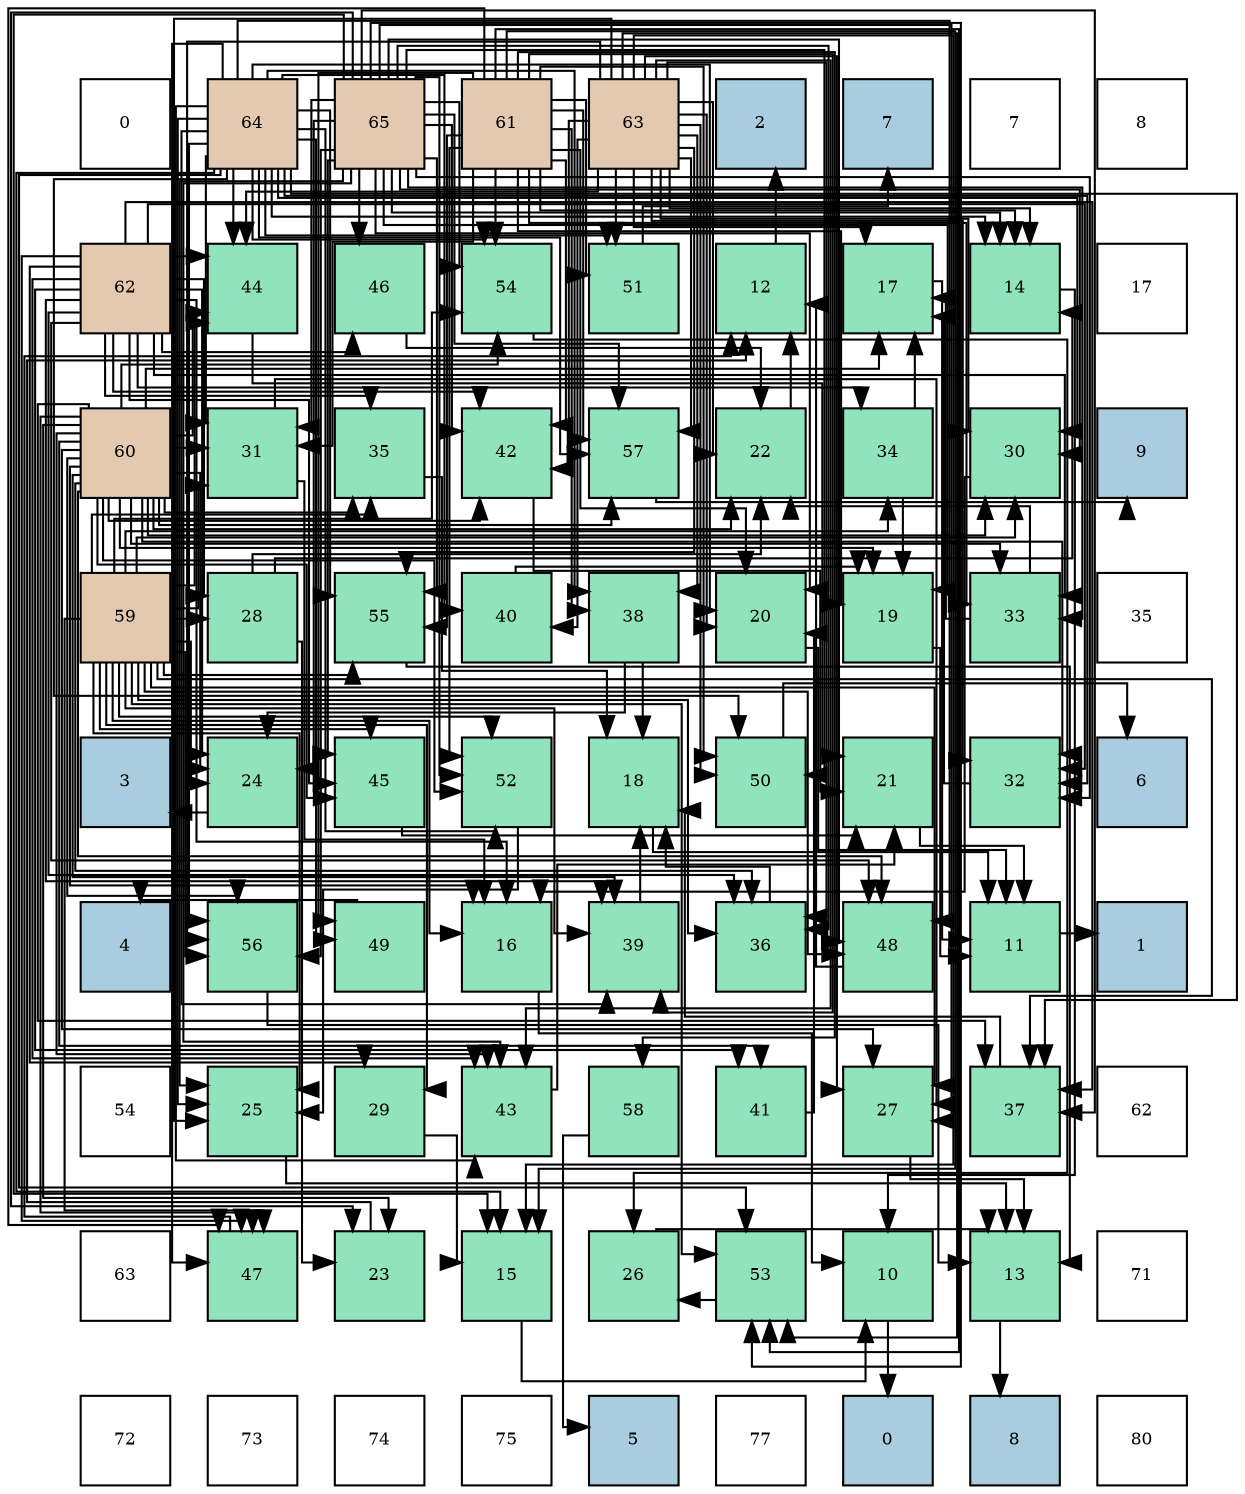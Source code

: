 digraph layout{
 rankdir=TB;
 splines=ortho;
 node [style=filled shape=square fixedsize=true width=0.6];
0[label="0", fontsize=8, fillcolor="#ffffff"];
1[label="64", fontsize=8, fillcolor="#e3c9af"];
2[label="65", fontsize=8, fillcolor="#e3c9af"];
3[label="61", fontsize=8, fillcolor="#e3c9af"];
4[label="63", fontsize=8, fillcolor="#e3c9af"];
5[label="2", fontsize=8, fillcolor="#a9ccde"];
6[label="7", fontsize=8, fillcolor="#a9ccde"];
7[label="7", fontsize=8, fillcolor="#ffffff"];
8[label="8", fontsize=8, fillcolor="#ffffff"];
9[label="62", fontsize=8, fillcolor="#e3c9af"];
10[label="44", fontsize=8, fillcolor="#91e3bb"];
11[label="46", fontsize=8, fillcolor="#91e3bb"];
12[label="54", fontsize=8, fillcolor="#91e3bb"];
13[label="51", fontsize=8, fillcolor="#91e3bb"];
14[label="12", fontsize=8, fillcolor="#91e3bb"];
15[label="17", fontsize=8, fillcolor="#91e3bb"];
16[label="14", fontsize=8, fillcolor="#91e3bb"];
17[label="17", fontsize=8, fillcolor="#ffffff"];
18[label="60", fontsize=8, fillcolor="#e3c9af"];
19[label="31", fontsize=8, fillcolor="#91e3bb"];
20[label="35", fontsize=8, fillcolor="#91e3bb"];
21[label="42", fontsize=8, fillcolor="#91e3bb"];
22[label="57", fontsize=8, fillcolor="#91e3bb"];
23[label="22", fontsize=8, fillcolor="#91e3bb"];
24[label="34", fontsize=8, fillcolor="#91e3bb"];
25[label="30", fontsize=8, fillcolor="#91e3bb"];
26[label="9", fontsize=8, fillcolor="#a9ccde"];
27[label="59", fontsize=8, fillcolor="#e3c9af"];
28[label="28", fontsize=8, fillcolor="#91e3bb"];
29[label="55", fontsize=8, fillcolor="#91e3bb"];
30[label="40", fontsize=8, fillcolor="#91e3bb"];
31[label="38", fontsize=8, fillcolor="#91e3bb"];
32[label="20", fontsize=8, fillcolor="#91e3bb"];
33[label="19", fontsize=8, fillcolor="#91e3bb"];
34[label="33", fontsize=8, fillcolor="#91e3bb"];
35[label="35", fontsize=8, fillcolor="#ffffff"];
36[label="3", fontsize=8, fillcolor="#a9ccde"];
37[label="24", fontsize=8, fillcolor="#91e3bb"];
38[label="45", fontsize=8, fillcolor="#91e3bb"];
39[label="52", fontsize=8, fillcolor="#91e3bb"];
40[label="18", fontsize=8, fillcolor="#91e3bb"];
41[label="50", fontsize=8, fillcolor="#91e3bb"];
42[label="21", fontsize=8, fillcolor="#91e3bb"];
43[label="32", fontsize=8, fillcolor="#91e3bb"];
44[label="6", fontsize=8, fillcolor="#a9ccde"];
45[label="4", fontsize=8, fillcolor="#a9ccde"];
46[label="56", fontsize=8, fillcolor="#91e3bb"];
47[label="49", fontsize=8, fillcolor="#91e3bb"];
48[label="16", fontsize=8, fillcolor="#91e3bb"];
49[label="39", fontsize=8, fillcolor="#91e3bb"];
50[label="36", fontsize=8, fillcolor="#91e3bb"];
51[label="48", fontsize=8, fillcolor="#91e3bb"];
52[label="11", fontsize=8, fillcolor="#91e3bb"];
53[label="1", fontsize=8, fillcolor="#a9ccde"];
54[label="54", fontsize=8, fillcolor="#ffffff"];
55[label="25", fontsize=8, fillcolor="#91e3bb"];
56[label="29", fontsize=8, fillcolor="#91e3bb"];
57[label="43", fontsize=8, fillcolor="#91e3bb"];
58[label="58", fontsize=8, fillcolor="#91e3bb"];
59[label="41", fontsize=8, fillcolor="#91e3bb"];
60[label="27", fontsize=8, fillcolor="#91e3bb"];
61[label="37", fontsize=8, fillcolor="#91e3bb"];
62[label="62", fontsize=8, fillcolor="#ffffff"];
63[label="63", fontsize=8, fillcolor="#ffffff"];
64[label="47", fontsize=8, fillcolor="#91e3bb"];
65[label="23", fontsize=8, fillcolor="#91e3bb"];
66[label="15", fontsize=8, fillcolor="#91e3bb"];
67[label="26", fontsize=8, fillcolor="#91e3bb"];
68[label="53", fontsize=8, fillcolor="#91e3bb"];
69[label="10", fontsize=8, fillcolor="#91e3bb"];
70[label="13", fontsize=8, fillcolor="#91e3bb"];
71[label="71", fontsize=8, fillcolor="#ffffff"];
72[label="72", fontsize=8, fillcolor="#ffffff"];
73[label="73", fontsize=8, fillcolor="#ffffff"];
74[label="74", fontsize=8, fillcolor="#ffffff"];
75[label="75", fontsize=8, fillcolor="#ffffff"];
76[label="5", fontsize=8, fillcolor="#a9ccde"];
77[label="77", fontsize=8, fillcolor="#ffffff"];
78[label="0", fontsize=8, fillcolor="#a9ccde"];
79[label="8", fontsize=8, fillcolor="#a9ccde"];
80[label="80", fontsize=8, fillcolor="#ffffff"];
edge [constraint=false, style=vis];69 -> 78;
52 -> 53;
14 -> 5;
70 -> 79;
16 -> 69;
66 -> 69;
48 -> 69;
15 -> 52;
40 -> 52;
33 -> 52;
32 -> 52;
42 -> 52;
23 -> 14;
65 -> 14;
37 -> 36;
55 -> 70;
67 -> 70;
60 -> 70;
28 -> 16;
28 -> 23;
28 -> 65;
56 -> 66;
25 -> 48;
19 -> 48;
19 -> 60;
43 -> 15;
34 -> 15;
34 -> 23;
24 -> 15;
24 -> 33;
20 -> 40;
50 -> 40;
61 -> 40;
31 -> 40;
31 -> 37;
49 -> 40;
30 -> 33;
59 -> 32;
21 -> 42;
57 -> 42;
10 -> 42;
38 -> 42;
11 -> 23;
64 -> 14;
51 -> 14;
47 -> 45;
41 -> 44;
13 -> 6;
39 -> 55;
68 -> 67;
12 -> 67;
29 -> 70;
46 -> 70;
22 -> 26;
58 -> 76;
27 -> 48;
27 -> 37;
27 -> 55;
27 -> 60;
27 -> 28;
27 -> 56;
27 -> 25;
27 -> 19;
27 -> 24;
27 -> 20;
27 -> 50;
27 -> 61;
27 -> 49;
27 -> 10;
27 -> 38;
27 -> 64;
27 -> 51;
27 -> 39;
27 -> 68;
27 -> 12;
27 -> 29;
27 -> 46;
18 -> 48;
18 -> 15;
18 -> 33;
18 -> 23;
18 -> 65;
18 -> 37;
18 -> 60;
18 -> 25;
18 -> 19;
18 -> 43;
18 -> 34;
18 -> 20;
18 -> 50;
18 -> 61;
18 -> 49;
18 -> 59;
18 -> 21;
18 -> 57;
18 -> 10;
18 -> 38;
18 -> 64;
18 -> 51;
18 -> 39;
18 -> 12;
18 -> 46;
18 -> 22;
3 -> 16;
3 -> 66;
3 -> 33;
3 -> 32;
3 -> 19;
3 -> 34;
3 -> 31;
3 -> 49;
3 -> 21;
3 -> 64;
3 -> 47;
3 -> 41;
3 -> 13;
3 -> 39;
3 -> 68;
3 -> 12;
3 -> 29;
3 -> 22;
3 -> 58;
9 -> 48;
9 -> 37;
9 -> 28;
9 -> 56;
9 -> 43;
9 -> 34;
9 -> 24;
9 -> 20;
9 -> 50;
9 -> 61;
9 -> 49;
9 -> 59;
9 -> 21;
9 -> 57;
9 -> 10;
9 -> 38;
9 -> 11;
9 -> 64;
9 -> 51;
4 -> 16;
4 -> 66;
4 -> 15;
4 -> 32;
4 -> 23;
4 -> 55;
4 -> 60;
4 -> 25;
4 -> 43;
4 -> 50;
4 -> 31;
4 -> 30;
4 -> 21;
4 -> 57;
4 -> 10;
4 -> 41;
4 -> 13;
4 -> 68;
4 -> 29;
4 -> 46;
4 -> 22;
1 -> 16;
1 -> 66;
1 -> 32;
1 -> 55;
1 -> 25;
1 -> 19;
1 -> 43;
1 -> 61;
1 -> 31;
1 -> 49;
1 -> 30;
1 -> 57;
1 -> 10;
1 -> 64;
1 -> 51;
1 -> 47;
1 -> 41;
1 -> 13;
1 -> 39;
1 -> 68;
1 -> 12;
1 -> 29;
1 -> 46;
1 -> 22;
2 -> 16;
2 -> 66;
2 -> 33;
2 -> 32;
2 -> 65;
2 -> 37;
2 -> 55;
2 -> 60;
2 -> 25;
2 -> 19;
2 -> 43;
2 -> 34;
2 -> 50;
2 -> 61;
2 -> 21;
2 -> 57;
2 -> 38;
2 -> 11;
2 -> 51;
2 -> 41;
2 -> 39;
2 -> 68;
2 -> 12;
2 -> 29;
2 -> 46;
2 -> 22;
edge [constraint=true, style=invis];
0 -> 9 -> 18 -> 27 -> 36 -> 45 -> 54 -> 63 -> 72;
1 -> 10 -> 19 -> 28 -> 37 -> 46 -> 55 -> 64 -> 73;
2 -> 11 -> 20 -> 29 -> 38 -> 47 -> 56 -> 65 -> 74;
3 -> 12 -> 21 -> 30 -> 39 -> 48 -> 57 -> 66 -> 75;
4 -> 13 -> 22 -> 31 -> 40 -> 49 -> 58 -> 67 -> 76;
5 -> 14 -> 23 -> 32 -> 41 -> 50 -> 59 -> 68 -> 77;
6 -> 15 -> 24 -> 33 -> 42 -> 51 -> 60 -> 69 -> 78;
7 -> 16 -> 25 -> 34 -> 43 -> 52 -> 61 -> 70 -> 79;
8 -> 17 -> 26 -> 35 -> 44 -> 53 -> 62 -> 71 -> 80;
rank = same {0 -> 1 -> 2 -> 3 -> 4 -> 5 -> 6 -> 7 -> 8};
rank = same {9 -> 10 -> 11 -> 12 -> 13 -> 14 -> 15 -> 16 -> 17};
rank = same {18 -> 19 -> 20 -> 21 -> 22 -> 23 -> 24 -> 25 -> 26};
rank = same {27 -> 28 -> 29 -> 30 -> 31 -> 32 -> 33 -> 34 -> 35};
rank = same {36 -> 37 -> 38 -> 39 -> 40 -> 41 -> 42 -> 43 -> 44};
rank = same {45 -> 46 -> 47 -> 48 -> 49 -> 50 -> 51 -> 52 -> 53};
rank = same {54 -> 55 -> 56 -> 57 -> 58 -> 59 -> 60 -> 61 -> 62};
rank = same {63 -> 64 -> 65 -> 66 -> 67 -> 68 -> 69 -> 70 -> 71};
rank = same {72 -> 73 -> 74 -> 75 -> 76 -> 77 -> 78 -> 79 -> 80};
}